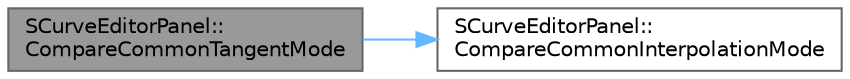 digraph "SCurveEditorPanel::CompareCommonTangentMode"
{
 // INTERACTIVE_SVG=YES
 // LATEX_PDF_SIZE
  bgcolor="transparent";
  edge [fontname=Helvetica,fontsize=10,labelfontname=Helvetica,labelfontsize=10];
  node [fontname=Helvetica,fontsize=10,shape=box,height=0.2,width=0.4];
  rankdir="LR";
  Node1 [id="Node000001",label="SCurveEditorPanel::\lCompareCommonTangentMode",height=0.2,width=0.4,color="gray40", fillcolor="grey60", style="filled", fontcolor="black",tooltip="Compare all the currently selected keys' tangent modes against the specified tangent mode."];
  Node1 -> Node2 [id="edge1_Node000001_Node000002",color="steelblue1",style="solid",tooltip=" "];
  Node2 [id="Node000002",label="SCurveEditorPanel::\lCompareCommonInterpolationMode",height=0.2,width=0.4,color="grey40", fillcolor="white", style="filled",URL="$d5/d9c/classSCurveEditorPanel.html#ab46896adbc9ad475aef991fb0f38f7b4",tooltip="Compare all the currently selected keys' interp modes against the specified interp mode."];
}
